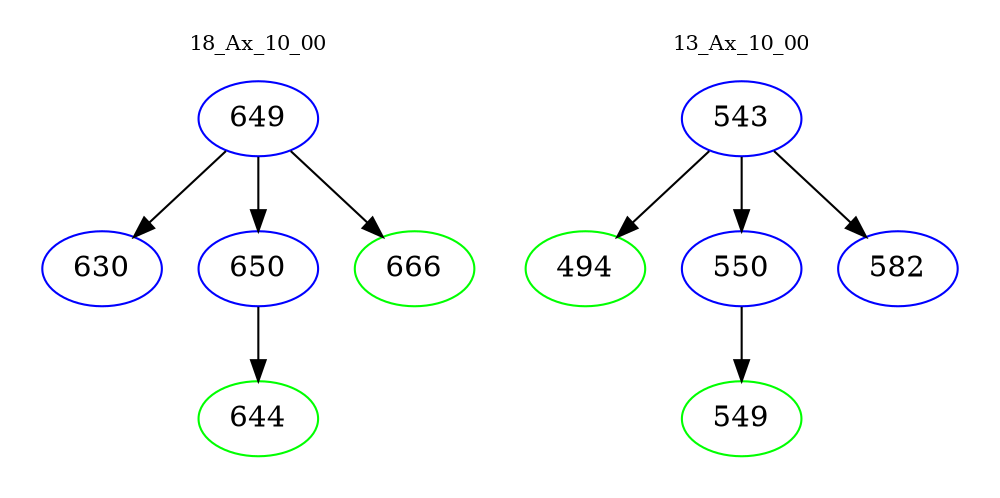 digraph{
subgraph cluster_0 {
color = white
label = "18_Ax_10_00";
fontsize=10;
T0_649 [label="649", color="blue"]
T0_649 -> T0_630 [color="black"]
T0_630 [label="630", color="blue"]
T0_649 -> T0_650 [color="black"]
T0_650 [label="650", color="blue"]
T0_650 -> T0_644 [color="black"]
T0_644 [label="644", color="green"]
T0_649 -> T0_666 [color="black"]
T0_666 [label="666", color="green"]
}
subgraph cluster_1 {
color = white
label = "13_Ax_10_00";
fontsize=10;
T1_543 [label="543", color="blue"]
T1_543 -> T1_494 [color="black"]
T1_494 [label="494", color="green"]
T1_543 -> T1_550 [color="black"]
T1_550 [label="550", color="blue"]
T1_550 -> T1_549 [color="black"]
T1_549 [label="549", color="green"]
T1_543 -> T1_582 [color="black"]
T1_582 [label="582", color="blue"]
}
}
